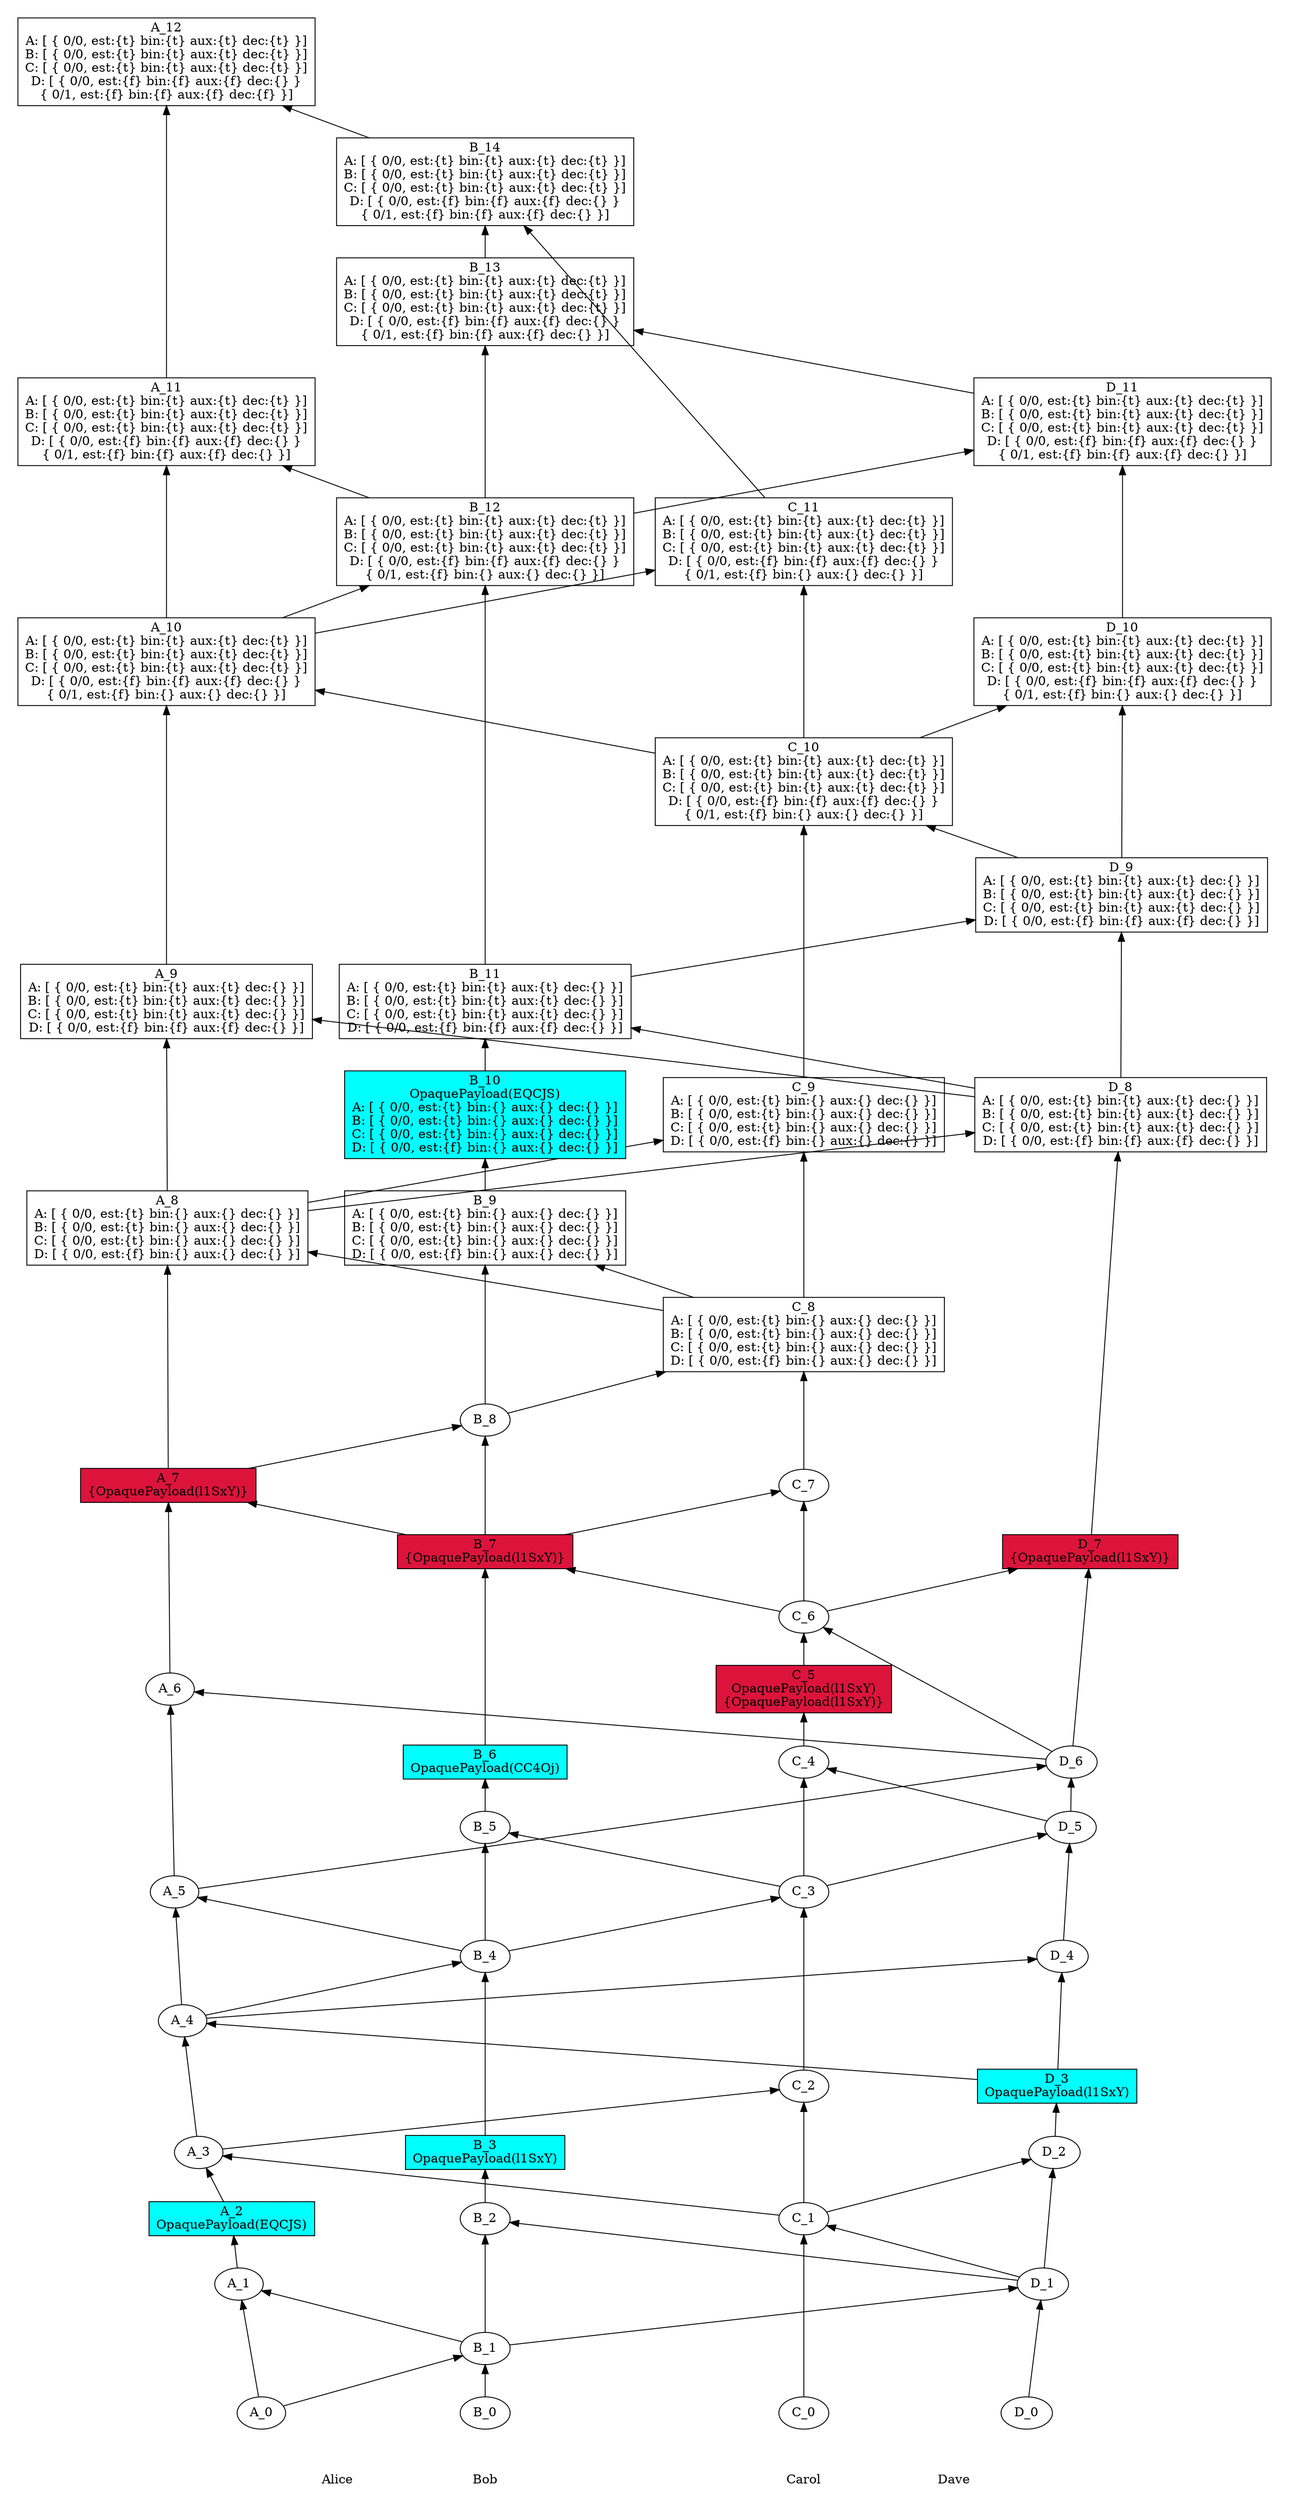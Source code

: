 digraph GossipGraph {
  splines=false
  rankdir=BT
/// our_id: Alice
/// peer_states: {Alice: "PeerState(VOTE|SEND|RECV)", Bob: "PeerState(VOTE|SEND|RECV)", Carol: "PeerState(VOTE|SEND|RECV)", Dave: "PeerState(VOTE|SEND|RECV)"}
/// { 0979c6..
/// cause: Request
/// interesting_content: {}
/// last_ancestors: {Alice: 7, Bob: 8, Carol: 8, Dave: 6}
/// }
/// { 0c619d..
/// cause: Response
/// interesting_content: {}
/// last_ancestors: {Alice: 5, Bob: 4, Carol: 1, Dave: 3}
/// }
/// { 0e4dd4..
/// cause: Request
/// interesting_content: {}
/// last_ancestors: {Alice: 10, Bob: 12, Carol: 10, Dave: 9}
/// }
/// { 1c241c..
/// cause: Request
/// interesting_content: {}
/// last_ancestors: {Alice: 4, Bob: 4, Carol: 1, Dave: 3}
/// }
/// { 1efad0..
/// cause: Response
/// interesting_content: {}
/// last_ancestors: {Alice: 4, Bob: 5, Carol: 3, Dave: 3}
/// }
/// { 2383c3..
/// cause: Response
/// interesting_content: {OpaquePayload(l1SxY)}
/// last_ancestors: {Alice: 5, Bob: 4, Carol: 6, Dave: 7}
/// }
/// { 305ffe..
/// cause: Request
/// interesting_content: {}
/// last_ancestors: {Alice: 8, Bob: 11, Carol: 10, Dave: 9}
/// }
/// { 364413..
/// cause: Request
/// interesting_content: {}
/// last_ancestors: {Alice: 8, Bob: 8, Carol: 8, Dave: 6}
/// }
/// { 3aef1e..
/// cause: Response
/// interesting_content: {}
/// last_ancestors: {Alice: 9, Bob: 8, Carol: 8, Dave: 8}
/// }
/// { 3b2b82..
/// cause: Response
/// interesting_content: {}
/// last_ancestors: {Alice: 6, Bob: 4, Carol: 3, Dave: 6}
/// }
/// { 3c6f58..
/// cause: Response
/// interesting_content: {}
/// last_ancestors: {Alice: 11, Bob: 12, Carol: 10, Dave: 9}
/// }
/// { 3f0cc2..
/// cause: Response
/// interesting_content: {}
/// last_ancestors: {Alice: 8, Bob: 11, Carol: 8, Dave: 9}
/// }
/// { 4065c2..
/// cause: Request
/// interesting_content: {OpaquePayload(l1SxY)}
/// last_ancestors: {Alice: 7, Bob: 7, Carol: 6, Dave: 6}
/// }
/// { 44999b..
/// cause: Response
/// interesting_content: {}
/// last_ancestors: {Alice: 7, Bob: 8, Carol: 6, Dave: 6}
/// }
/// { 4d531f..
/// cause: Observation(OpaquePayload(l1SxY))
/// interesting_content: {OpaquePayload(l1SxY)}
/// last_ancestors: {Alice: 4, Bob: 4, Carol: 5, Dave: 5}
/// }
/// { 4deee0..
/// cause: Response
/// interesting_content: {}
/// last_ancestors: {Alice: 8, Bob: 11, Carol: 10, Dave: 10}
/// }
/// { 4e2559..
/// cause: Request
/// interesting_content: {}
/// last_ancestors: {Alice: 4, Bob: 4, Carol: 3, Dave: 3}
/// }
/// { 50c6a5..
/// cause: Initial
/// interesting_content: {}
/// last_ancestors: {Carol: 0}
/// }
/// { 610448..
/// cause: Response
/// interesting_content: {}
/// last_ancestors: {Alice: 3, Bob: 1, Carol: 2, Dave: 1}
/// }
/// { 646aea..
/// cause: Request
/// interesting_content: {}
/// last_ancestors: {Alice: 12, Bob: 14, Carol: 11, Dave: 11}
/// }
/// { 6730ec..
/// cause: Response
/// interesting_content: {}
/// last_ancestors: {Alice: 4, Bob: 4, Carol: 4, Dave: 5}
/// }
/// { 690131..
/// cause: Request
/// interesting_content: {}
/// last_ancestors: {Alice: 0, Bob: 1, Dave: 1}
/// }
/// { 6eed11..
/// cause: Request
/// interesting_content: {}
/// last_ancestors: {Alice: 3, Bob: 1, Carol: 1, Dave: 1}
/// }
/// { 7fbc90..
/// cause: Request
/// interesting_content: {}
/// last_ancestors: {Alice: 4, Bob: 4, Carol: 3, Dave: 5}
/// }
/// { 8602c4..
/// cause: Response
/// interesting_content: {}
/// last_ancestors: {Alice: 10, Bob: 13, Carol: 10, Dave: 11}
/// }
/// { 86c3ea..
/// cause: Request
/// interesting_content: {}
/// last_ancestors: {Alice: 0, Bob: 1}
/// }
/// { 8975ce..
/// cause: Response
/// interesting_content: {}
/// last_ancestors: {Alice: 1, Bob: 1}
/// }
/// { 901a99..
/// cause: Request
/// interesting_content: {}
/// last_ancestors: {Alice: 4, Bob: 1, Carol: 1, Dave: 3}
/// }
/// { 977b68..
/// cause: Response
/// interesting_content: {}
/// last_ancestors: {Alice: 4, Bob: 1, Carol: 1, Dave: 4}
/// }
/// { 9a3882..
/// cause: Request
/// interesting_content: {}
/// last_ancestors: {Alice: 8, Bob: 8, Carol: 8, Dave: 8}
/// }
/// { 9b3b26..
/// cause: Response
/// interesting_content: {}
/// last_ancestors: {Alice: 7, Bob: 9, Carol: 8, Dave: 6}
/// }
/// { 9bff8f..
/// cause: Request
/// interesting_content: {}
/// last_ancestors: {Alice: 10, Bob: 12, Carol: 10, Dave: 11}
/// }
/// { 9df17d..
/// cause: Request
/// interesting_content: {}
/// last_ancestors: {Alice: 0, Bob: 1, Carol: 1, Dave: 1}
/// }
/// { a1d14a..
/// cause: Observation(OpaquePayload(EQCJS))
/// interesting_content: {}
/// last_ancestors: {Alice: 2, Bob: 1}
/// }
/// { a6bffb..
/// cause: Observation(OpaquePayload(l1SxY))
/// interesting_content: {}
/// last_ancestors: {Alice: 0, Bob: 1, Carol: 1, Dave: 3}
/// }
/// { abe89f..
/// cause: Request
/// interesting_content: {}
/// last_ancestors: {Alice: 5, Bob: 4, Carol: 6, Dave: 6}
/// }
/// { bb6802..
/// cause: Response
/// interesting_content: {}
/// last_ancestors: {Alice: 5, Bob: 7, Carol: 7, Dave: 6}
/// }
/// { bc5605..
/// cause: Request
/// interesting_content: {}
/// last_ancestors: {Alice: 5, Bob: 4, Carol: 3, Dave: 6}
/// }
/// { c28b29..
/// cause: Request
/// interesting_content: {}
/// last_ancestors: {Alice: 8, Bob: 11, Carol: 8, Dave: 8}
/// }
/// { c2dd4f..
/// cause: Initial
/// interesting_content: {}
/// last_ancestors: {Dave: 0}
/// }
/// { c677f6..
/// cause: Observation(OpaquePayload(l1SxY))
/// interesting_content: {}
/// last_ancestors: {Alice: 0, Bob: 3, Dave: 1}
/// }
/// { c723a1..
/// cause: Observation(OpaquePayload(EQCJS))
/// interesting_content: {}
/// last_ancestors: {Alice: 7, Bob: 10, Carol: 8, Dave: 6}
/// }
/// { d1cbea..
/// cause: Observation(OpaquePayload(CC4Oj))
/// interesting_content: {}
/// last_ancestors: {Alice: 4, Bob: 6, Carol: 3, Dave: 3}
/// }
/// { e060b4..
/// cause: Response
/// interesting_content: {}
/// last_ancestors: {Alice: 0, Bob: 1, Carol: 1, Dave: 2}
/// }
/// { e8a333..
/// cause: Response
/// interesting_content: {}
/// last_ancestors: {Alice: 0, Bob: 2, Dave: 1}
/// }
/// { ec806d..
/// cause: Request
/// interesting_content: {}
/// last_ancestors: {Alice: 10, Bob: 14, Carol: 11, Dave: 11}
/// }
/// { ecd748..
/// cause: Response
/// interesting_content: {}
/// last_ancestors: {Alice: 10, Bob: 11, Carol: 11, Dave: 9}
/// }
/// { f0baba..
/// cause: Request
/// interesting_content: {OpaquePayload(l1SxY)}
/// last_ancestors: {Alice: 5, Bob: 7, Carol: 6, Dave: 6}
/// }
/// { f1e228..
/// cause: Initial
/// interesting_content: {}
/// last_ancestors: {Alice: 0}
/// }
/// { f2e3bb..
/// cause: Request
/// interesting_content: {}
/// last_ancestors: {Alice: 10, Bob: 11, Carol: 10, Dave: 9}
/// }
/// { f73660..
/// cause: Response
/// interesting_content: {}
/// last_ancestors: {Alice: 8, Bob: 8, Carol: 9, Dave: 6}
/// }
/// { f93793..
/// cause: Initial
/// interesting_content: {}
/// last_ancestors: {Bob: 0}
/// }
    style=invis
  subgraph cluster_Carol {
    label=Carol
    Carol [style=invis]
    Carol -> "50c6a5.." [style=invis]
    "50c6a5.." -> "9df17d.." [minlen=3]
    "9df17d.." -> "610448.." [minlen=2]
    "610448.." -> "4e2559.." [minlen=3]
    "4e2559.." -> "6730ec.." [minlen=2]
    "6730ec.." -> "4d531f.." [minlen=1]
    "4d531f.." -> "abe89f.." [minlen=1]
    "abe89f.." -> "bb6802.." [minlen=2]
    "bb6802.." -> "0979c6.." [minlen=2]
    "0979c6.." -> "f73660.." [minlen=2]
    "f73660.." -> "305ffe.." [minlen=3]
    "305ffe.." -> "ecd748.." [minlen=2]


  }
  "690131.." -> "9df17d.." [constraint=false]
  "6eed11.." -> "610448.." [constraint=false]
  "1c241c.." -> "4e2559.." [constraint=false]
  "7fbc90.." -> "6730ec.." [constraint=false]
  "bc5605.." -> "abe89f.." [constraint=false]
  "f0baba.." -> "bb6802.." [constraint=false]
  "44999b.." -> "0979c6.." [constraint=false]
  "364413.." -> "f73660.." [constraint=false]
  "3f0cc2.." -> "305ffe.." [constraint=false]
  "f2e3bb.." -> "ecd748.." [constraint=false]

    style=invis
  subgraph cluster_Dave {
    label=Dave
    Dave [style=invis]
    Dave -> "c2dd4f.." [style=invis]
    "c2dd4f.." -> "690131.." [minlen=2]
    "690131.." -> "e060b4.." [minlen=2]
    "e060b4.." -> "a6bffb.." [minlen=1]
    "a6bffb.." -> "977b68.." [minlen=2]
    "977b68.." -> "7fbc90.." [minlen=2]
    "7fbc90.." -> "bc5605.." [minlen=1]
    "bc5605.." -> "2383c3.." [minlen=3]
    "2383c3.." -> "9a3882.." [minlen=5]
    "9a3882.." -> "3f0cc2.." [minlen=2]
    "3f0cc2.." -> "4deee0.." [minlen=2]
    "4deee0.." -> "9bff8f.." [minlen=2]


  }
  "86c3ea.." -> "690131.." [constraint=false]
  "9df17d.." -> "e060b4.." [constraint=false]
  "901a99.." -> "977b68.." [constraint=false]
  "4e2559.." -> "7fbc90.." [constraint=false]
  "0c619d.." -> "bc5605.." [constraint=false]
  "abe89f.." -> "2383c3.." [constraint=false]
  "364413.." -> "9a3882.." [constraint=false]
  "c28b29.." -> "3f0cc2.." [constraint=false]
  "305ffe.." -> "4deee0.." [constraint=false]
  "0e4dd4.." -> "9bff8f.." [constraint=false]

    style=invis
  subgraph cluster_Alice {
    label=Alice
    Alice [style=invis]
    Alice -> "f1e228.." [style=invis]
    "f1e228.." -> "8975ce.." [minlen=2]
    "8975ce.." -> "a1d14a.." [minlen=1]
    "a1d14a.." -> "6eed11.." [minlen=1]
    "6eed11.." -> "901a99.." [minlen=2]
    "901a99.." -> "0c619d.." [minlen=2]
    "0c619d.." -> "3b2b82.." [minlen=3]
    "3b2b82.." -> "4065c2.." [minlen=3]
    "4065c2.." -> "364413.." [minlen=3]
    "364413.." -> "3aef1e.." [minlen=2]
    "3aef1e.." -> "f2e3bb.." [minlen=3]
    "f2e3bb.." -> "3c6f58.." [minlen=2]
    "3c6f58.." -> "646aea.." [minlen=3]


  }
  "86c3ea.." -> "8975ce.." [constraint=false]
  "9df17d.." -> "6eed11.." [constraint=false]
  "a6bffb.." -> "901a99.." [constraint=false]
  "1c241c.." -> "0c619d.." [constraint=false]
  "bc5605.." -> "3b2b82.." [constraint=false]
  "f0baba.." -> "4065c2.." [constraint=false]
  "0979c6.." -> "364413.." [constraint=false]
  "9a3882.." -> "3aef1e.." [constraint=false]
  "305ffe.." -> "f2e3bb.." [constraint=false]
  "0e4dd4.." -> "3c6f58.." [constraint=false]
  "ec806d.." -> "646aea.." [constraint=false]

    style=invis
  subgraph cluster_Bob {
    label=Bob
    Bob [style=invis]
    Bob -> "f93793.." [style=invis]
    "f93793.." -> "86c3ea.." [minlen=1]
    "86c3ea.." -> "e8a333.." [minlen=2]
    "e8a333.." -> "c677f6.." [minlen=1]
    "c677f6.." -> "1c241c.." [minlen=3]
    "1c241c.." -> "1efad0.." [minlen=2]
    "1efad0.." -> "d1cbea.." [minlen=1]
    "d1cbea.." -> "f0baba.." [minlen=3]
    "f0baba.." -> "44999b.." [minlen=2]
    "44999b.." -> "9b3b26.." [minlen=2]
    "9b3b26.." -> "c723a1.." [minlen=1]
    "c723a1.." -> "c28b29.." [minlen=1]
    "c28b29.." -> "0e4dd4.." [minlen=4]
    "0e4dd4.." -> "8602c4.." [minlen=2]
    "8602c4.." -> "ec806d.." [minlen=1]


  }
  "f1e228.." -> "86c3ea.." [constraint=false]
  "690131.." -> "e8a333.." [constraint=false]
  "901a99.." -> "1c241c.." [constraint=false]
  "4e2559.." -> "1efad0.." [constraint=false]
  "abe89f.." -> "f0baba.." [constraint=false]
  "4065c2.." -> "44999b.." [constraint=false]
  "0979c6.." -> "9b3b26.." [constraint=false]
  "9a3882.." -> "c28b29.." [constraint=false]
  "f2e3bb.." -> "0e4dd4.." [constraint=false]
  "9bff8f.." -> "8602c4.." [constraint=false]
  "ecd748.." -> "ec806d.." [constraint=false]

 "0979c6.." [ shape=rectangle, fillcolor=white, label="C_8
A: [ { 0/0, est:{t} bin:{} aux:{} dec:{} }]
B: [ { 0/0, est:{t} bin:{} aux:{} dec:{} }]
C: [ { 0/0, est:{t} bin:{} aux:{} dec:{} }]
D: [ { 0/0, est:{f} bin:{} aux:{} dec:{} }]"]
 "0c619d.." [fillcolor=white, label="A_5"]
 "0e4dd4.." [ shape=rectangle, fillcolor=white, label="B_12
A: [ { 0/0, est:{t} bin:{t} aux:{t} dec:{t} }]
B: [ { 0/0, est:{t} bin:{t} aux:{t} dec:{t} }]
C: [ { 0/0, est:{t} bin:{t} aux:{t} dec:{t} }]
D: [ { 0/0, est:{f} bin:{f} aux:{f} dec:{} }
{ 0/1, est:{f} bin:{} aux:{} dec:{} }]"]
 "1c241c.." [fillcolor=white, label="B_4"]
 "1efad0.." [fillcolor=white, label="B_5"]
 "2383c3.." [fillcolor=white, label="D_7
{OpaquePayload(l1SxY)}"]
 "2383c3.." [shape=rectangle, style=filled, fillcolor=crimson]
 "305ffe.." [ shape=rectangle, fillcolor=white, label="C_10
A: [ { 0/0, est:{t} bin:{t} aux:{t} dec:{t} }]
B: [ { 0/0, est:{t} bin:{t} aux:{t} dec:{t} }]
C: [ { 0/0, est:{t} bin:{t} aux:{t} dec:{t} }]
D: [ { 0/0, est:{f} bin:{f} aux:{f} dec:{} }
{ 0/1, est:{f} bin:{} aux:{} dec:{} }]"]
 "364413.." [ shape=rectangle, fillcolor=white, label="A_8
A: [ { 0/0, est:{t} bin:{} aux:{} dec:{} }]
B: [ { 0/0, est:{t} bin:{} aux:{} dec:{} }]
C: [ { 0/0, est:{t} bin:{} aux:{} dec:{} }]
D: [ { 0/0, est:{f} bin:{} aux:{} dec:{} }]"]
 "3aef1e.." [ shape=rectangle, fillcolor=white, label="A_9
A: [ { 0/0, est:{t} bin:{t} aux:{t} dec:{} }]
B: [ { 0/0, est:{t} bin:{t} aux:{t} dec:{} }]
C: [ { 0/0, est:{t} bin:{t} aux:{t} dec:{} }]
D: [ { 0/0, est:{f} bin:{f} aux:{f} dec:{} }]"]
 "3b2b82.." [fillcolor=white, label="A_6"]
 "3c6f58.." [ shape=rectangle, fillcolor=white, label="A_11
A: [ { 0/0, est:{t} bin:{t} aux:{t} dec:{t} }]
B: [ { 0/0, est:{t} bin:{t} aux:{t} dec:{t} }]
C: [ { 0/0, est:{t} bin:{t} aux:{t} dec:{t} }]
D: [ { 0/0, est:{f} bin:{f} aux:{f} dec:{} }
{ 0/1, est:{f} bin:{f} aux:{f} dec:{} }]"]
 "3f0cc2.." [ shape=rectangle, fillcolor=white, label="D_9
A: [ { 0/0, est:{t} bin:{t} aux:{t} dec:{} }]
B: [ { 0/0, est:{t} bin:{t} aux:{t} dec:{} }]
C: [ { 0/0, est:{t} bin:{t} aux:{t} dec:{} }]
D: [ { 0/0, est:{f} bin:{f} aux:{f} dec:{} }]"]
 "4065c2.." [fillcolor=white, label="A_7
{OpaquePayload(l1SxY)}"]
 "4065c2.." [shape=rectangle, style=filled, fillcolor=crimson]
 "44999b.." [fillcolor=white, label="B_8"]
 "4d531f.." [fillcolor=white, label="C_5
OpaquePayload(l1SxY)
{OpaquePayload(l1SxY)}"]
 "4d531f.." [shape=rectangle, style=filled, fillcolor=crimson]
 "4deee0.." [ shape=rectangle, fillcolor=white, label="D_10
A: [ { 0/0, est:{t} bin:{t} aux:{t} dec:{t} }]
B: [ { 0/0, est:{t} bin:{t} aux:{t} dec:{t} }]
C: [ { 0/0, est:{t} bin:{t} aux:{t} dec:{t} }]
D: [ { 0/0, est:{f} bin:{f} aux:{f} dec:{} }
{ 0/1, est:{f} bin:{} aux:{} dec:{} }]"]
 "4e2559.." [fillcolor=white, label="C_3"]
 "50c6a5.." [fillcolor=white, label="C_0"]
 "610448.." [fillcolor=white, label="C_2"]
 "646aea.." [ shape=rectangle, fillcolor=white, label="A_12
A: [ { 0/0, est:{t} bin:{t} aux:{t} dec:{t} }]
B: [ { 0/0, est:{t} bin:{t} aux:{t} dec:{t} }]
C: [ { 0/0, est:{t} bin:{t} aux:{t} dec:{t} }]
D: [ { 0/0, est:{f} bin:{f} aux:{f} dec:{} }
{ 0/1, est:{f} bin:{f} aux:{f} dec:{f} }]"]
 "6730ec.." [fillcolor=white, label="C_4"]
 "690131.." [fillcolor=white, label="D_1"]
 "6eed11.." [fillcolor=white, label="A_3"]
 "7fbc90.." [fillcolor=white, label="D_5"]
 "8602c4.." [ shape=rectangle, fillcolor=white, label="B_13
A: [ { 0/0, est:{t} bin:{t} aux:{t} dec:{t} }]
B: [ { 0/0, est:{t} bin:{t} aux:{t} dec:{t} }]
C: [ { 0/0, est:{t} bin:{t} aux:{t} dec:{t} }]
D: [ { 0/0, est:{f} bin:{f} aux:{f} dec:{} }
{ 0/1, est:{f} bin:{f} aux:{f} dec:{} }]"]
 "86c3ea.." [fillcolor=white, label="B_1"]
 "8975ce.." [fillcolor=white, label="A_1"]
 "901a99.." [fillcolor=white, label="A_4"]
 "977b68.." [fillcolor=white, label="D_4"]
 "9a3882.." [ shape=rectangle, fillcolor=white, label="D_8
A: [ { 0/0, est:{t} bin:{t} aux:{t} dec:{} }]
B: [ { 0/0, est:{t} bin:{t} aux:{t} dec:{} }]
C: [ { 0/0, est:{t} bin:{t} aux:{t} dec:{} }]
D: [ { 0/0, est:{f} bin:{f} aux:{f} dec:{} }]"]
 "9b3b26.." [ shape=rectangle, fillcolor=white, label="B_9
A: [ { 0/0, est:{t} bin:{} aux:{} dec:{} }]
B: [ { 0/0, est:{t} bin:{} aux:{} dec:{} }]
C: [ { 0/0, est:{t} bin:{} aux:{} dec:{} }]
D: [ { 0/0, est:{f} bin:{} aux:{} dec:{} }]"]
 "9bff8f.." [ shape=rectangle, fillcolor=white, label="D_11
A: [ { 0/0, est:{t} bin:{t} aux:{t} dec:{t} }]
B: [ { 0/0, est:{t} bin:{t} aux:{t} dec:{t} }]
C: [ { 0/0, est:{t} bin:{t} aux:{t} dec:{t} }]
D: [ { 0/0, est:{f} bin:{f} aux:{f} dec:{} }
{ 0/1, est:{f} bin:{f} aux:{f} dec:{} }]"]
 "9df17d.." [fillcolor=white, label="C_1"]
 "a1d14a.." [fillcolor=white, label="A_2
OpaquePayload(EQCJS)"]
 "a1d14a.." [shape=rectangle, style=filled, fillcolor=cyan]
 "a6bffb.." [fillcolor=white, label="D_3
OpaquePayload(l1SxY)"]
 "a6bffb.." [shape=rectangle, style=filled, fillcolor=cyan]
 "abe89f.." [fillcolor=white, label="C_6"]
 "bb6802.." [fillcolor=white, label="C_7"]
 "bc5605.." [fillcolor=white, label="D_6"]
 "c28b29.." [ shape=rectangle, fillcolor=white, label="B_11
A: [ { 0/0, est:{t} bin:{t} aux:{t} dec:{} }]
B: [ { 0/0, est:{t} bin:{t} aux:{t} dec:{} }]
C: [ { 0/0, est:{t} bin:{t} aux:{t} dec:{} }]
D: [ { 0/0, est:{f} bin:{f} aux:{f} dec:{} }]"]
 "c2dd4f.." [fillcolor=white, label="D_0"]
 "c677f6.." [fillcolor=white, label="B_3
OpaquePayload(l1SxY)"]
 "c677f6.." [shape=rectangle, style=filled, fillcolor=cyan]
 "c723a1.." [ shape=rectangle, fillcolor=white, label="B_10
OpaquePayload(EQCJS)
A: [ { 0/0, est:{t} bin:{} aux:{} dec:{} }]
B: [ { 0/0, est:{t} bin:{} aux:{} dec:{} }]
C: [ { 0/0, est:{t} bin:{} aux:{} dec:{} }]
D: [ { 0/0, est:{f} bin:{} aux:{} dec:{} }]"]
 "c723a1.." [shape=rectangle, style=filled, fillcolor=cyan]
 "d1cbea.." [fillcolor=white, label="B_6
OpaquePayload(CC4Oj)"]
 "d1cbea.." [shape=rectangle, style=filled, fillcolor=cyan]
 "e060b4.." [fillcolor=white, label="D_2"]
 "e8a333.." [fillcolor=white, label="B_2"]
 "ec806d.." [ shape=rectangle, fillcolor=white, label="B_14
A: [ { 0/0, est:{t} bin:{t} aux:{t} dec:{t} }]
B: [ { 0/0, est:{t} bin:{t} aux:{t} dec:{t} }]
C: [ { 0/0, est:{t} bin:{t} aux:{t} dec:{t} }]
D: [ { 0/0, est:{f} bin:{f} aux:{f} dec:{} }
{ 0/1, est:{f} bin:{f} aux:{f} dec:{} }]"]
 "ecd748.." [ shape=rectangle, fillcolor=white, label="C_11
A: [ { 0/0, est:{t} bin:{t} aux:{t} dec:{t} }]
B: [ { 0/0, est:{t} bin:{t} aux:{t} dec:{t} }]
C: [ { 0/0, est:{t} bin:{t} aux:{t} dec:{t} }]
D: [ { 0/0, est:{f} bin:{f} aux:{f} dec:{} }
{ 0/1, est:{f} bin:{} aux:{} dec:{} }]"]
 "f0baba.." [fillcolor=white, label="B_7
{OpaquePayload(l1SxY)}"]
 "f0baba.." [shape=rectangle, style=filled, fillcolor=crimson]
 "f1e228.." [fillcolor=white, label="A_0"]
 "f2e3bb.." [ shape=rectangle, fillcolor=white, label="A_10
A: [ { 0/0, est:{t} bin:{t} aux:{t} dec:{t} }]
B: [ { 0/0, est:{t} bin:{t} aux:{t} dec:{t} }]
C: [ { 0/0, est:{t} bin:{t} aux:{t} dec:{t} }]
D: [ { 0/0, est:{f} bin:{f} aux:{f} dec:{} }
{ 0/1, est:{f} bin:{} aux:{} dec:{} }]"]
 "f73660.." [ shape=rectangle, fillcolor=white, label="C_9
A: [ { 0/0, est:{t} bin:{} aux:{} dec:{} }]
B: [ { 0/0, est:{t} bin:{} aux:{} dec:{} }]
C: [ { 0/0, est:{t} bin:{} aux:{} dec:{} }]
D: [ { 0/0, est:{f} bin:{} aux:{} dec:{} }]"]
 "f93793.." [fillcolor=white, label="B_0"]

  {
    rank=same
    Carol [style=filled, color=white]
    Dave [style=filled, color=white]
    Alice [style=filled, color=white]
    Bob [style=filled, color=white]
  }
  Alice -> Bob -> Carol -> Dave [style=invis]
}
